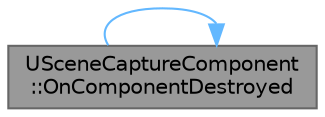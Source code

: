 digraph "USceneCaptureComponent::OnComponentDestroyed"
{
 // INTERACTIVE_SVG=YES
 // LATEX_PDF_SIZE
  bgcolor="transparent";
  edge [fontname=Helvetica,fontsize=10,labelfontname=Helvetica,labelfontsize=10];
  node [fontname=Helvetica,fontsize=10,shape=box,height=0.2,width=0.4];
  rankdir="LR";
  Node1 [id="Node000001",label="USceneCaptureComponent\l::OnComponentDestroyed",height=0.2,width=0.4,color="gray40", fillcolor="grey60", style="filled", fontcolor="black",tooltip="Called when a component is destroyed."];
  Node1 -> Node1 [id="edge1_Node000001_Node000001",color="steelblue1",style="solid",tooltip=" "];
}
